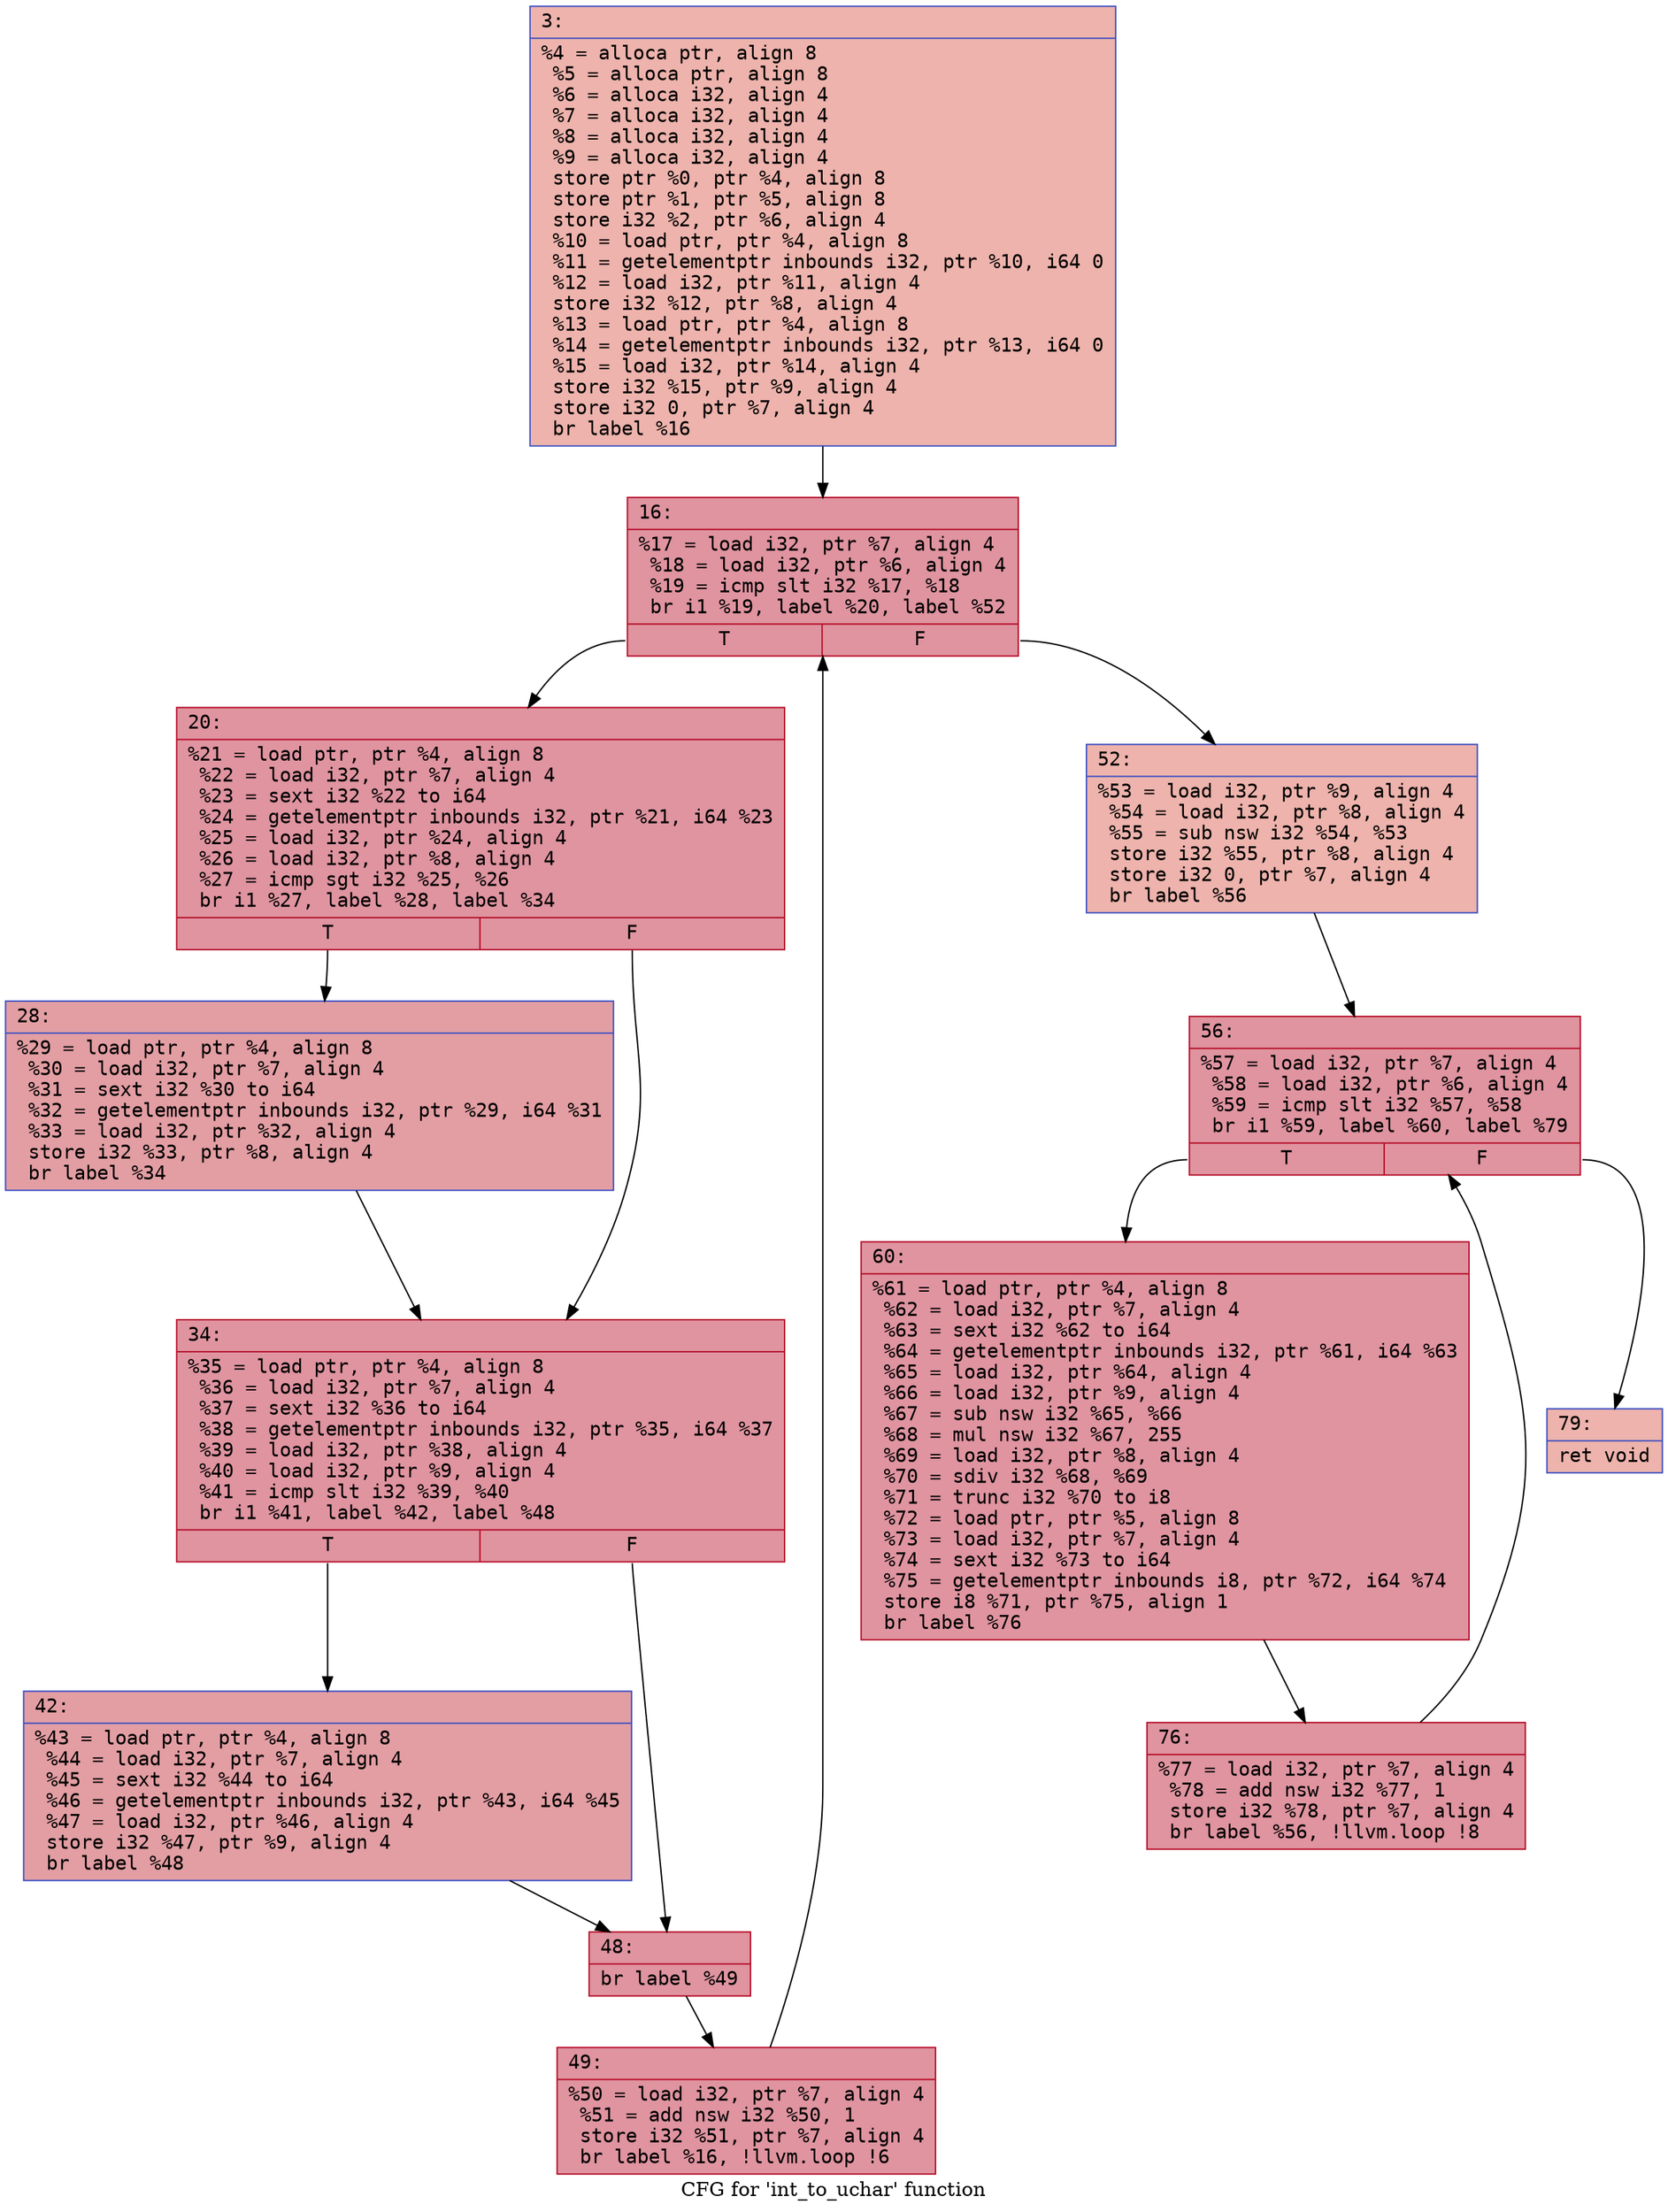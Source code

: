 digraph "CFG for 'int_to_uchar' function" {
	label="CFG for 'int_to_uchar' function";

	Node0x600002bc2df0 [shape=record,color="#3d50c3ff", style=filled, fillcolor="#d6524470" fontname="Courier",label="{3:\l|  %4 = alloca ptr, align 8\l  %5 = alloca ptr, align 8\l  %6 = alloca i32, align 4\l  %7 = alloca i32, align 4\l  %8 = alloca i32, align 4\l  %9 = alloca i32, align 4\l  store ptr %0, ptr %4, align 8\l  store ptr %1, ptr %5, align 8\l  store i32 %2, ptr %6, align 4\l  %10 = load ptr, ptr %4, align 8\l  %11 = getelementptr inbounds i32, ptr %10, i64 0\l  %12 = load i32, ptr %11, align 4\l  store i32 %12, ptr %8, align 4\l  %13 = load ptr, ptr %4, align 8\l  %14 = getelementptr inbounds i32, ptr %13, i64 0\l  %15 = load i32, ptr %14, align 4\l  store i32 %15, ptr %9, align 4\l  store i32 0, ptr %7, align 4\l  br label %16\l}"];
	Node0x600002bc2df0 -> Node0x600002bc2e40[tooltip="3 -> 16\nProbability 100.00%" ];
	Node0x600002bc2e40 [shape=record,color="#b70d28ff", style=filled, fillcolor="#b70d2870" fontname="Courier",label="{16:\l|  %17 = load i32, ptr %7, align 4\l  %18 = load i32, ptr %6, align 4\l  %19 = icmp slt i32 %17, %18\l  br i1 %19, label %20, label %52\l|{<s0>T|<s1>F}}"];
	Node0x600002bc2e40:s0 -> Node0x600002bc2e90[tooltip="16 -> 20\nProbability 96.88%" ];
	Node0x600002bc2e40:s1 -> Node0x600002bc3070[tooltip="16 -> 52\nProbability 3.12%" ];
	Node0x600002bc2e90 [shape=record,color="#b70d28ff", style=filled, fillcolor="#b70d2870" fontname="Courier",label="{20:\l|  %21 = load ptr, ptr %4, align 8\l  %22 = load i32, ptr %7, align 4\l  %23 = sext i32 %22 to i64\l  %24 = getelementptr inbounds i32, ptr %21, i64 %23\l  %25 = load i32, ptr %24, align 4\l  %26 = load i32, ptr %8, align 4\l  %27 = icmp sgt i32 %25, %26\l  br i1 %27, label %28, label %34\l|{<s0>T|<s1>F}}"];
	Node0x600002bc2e90:s0 -> Node0x600002bc2ee0[tooltip="20 -> 28\nProbability 50.00%" ];
	Node0x600002bc2e90:s1 -> Node0x600002bc2f30[tooltip="20 -> 34\nProbability 50.00%" ];
	Node0x600002bc2ee0 [shape=record,color="#3d50c3ff", style=filled, fillcolor="#be242e70" fontname="Courier",label="{28:\l|  %29 = load ptr, ptr %4, align 8\l  %30 = load i32, ptr %7, align 4\l  %31 = sext i32 %30 to i64\l  %32 = getelementptr inbounds i32, ptr %29, i64 %31\l  %33 = load i32, ptr %32, align 4\l  store i32 %33, ptr %8, align 4\l  br label %34\l}"];
	Node0x600002bc2ee0 -> Node0x600002bc2f30[tooltip="28 -> 34\nProbability 100.00%" ];
	Node0x600002bc2f30 [shape=record,color="#b70d28ff", style=filled, fillcolor="#b70d2870" fontname="Courier",label="{34:\l|  %35 = load ptr, ptr %4, align 8\l  %36 = load i32, ptr %7, align 4\l  %37 = sext i32 %36 to i64\l  %38 = getelementptr inbounds i32, ptr %35, i64 %37\l  %39 = load i32, ptr %38, align 4\l  %40 = load i32, ptr %9, align 4\l  %41 = icmp slt i32 %39, %40\l  br i1 %41, label %42, label %48\l|{<s0>T|<s1>F}}"];
	Node0x600002bc2f30:s0 -> Node0x600002bc2f80[tooltip="34 -> 42\nProbability 50.00%" ];
	Node0x600002bc2f30:s1 -> Node0x600002bc2fd0[tooltip="34 -> 48\nProbability 50.00%" ];
	Node0x600002bc2f80 [shape=record,color="#3d50c3ff", style=filled, fillcolor="#be242e70" fontname="Courier",label="{42:\l|  %43 = load ptr, ptr %4, align 8\l  %44 = load i32, ptr %7, align 4\l  %45 = sext i32 %44 to i64\l  %46 = getelementptr inbounds i32, ptr %43, i64 %45\l  %47 = load i32, ptr %46, align 4\l  store i32 %47, ptr %9, align 4\l  br label %48\l}"];
	Node0x600002bc2f80 -> Node0x600002bc2fd0[tooltip="42 -> 48\nProbability 100.00%" ];
	Node0x600002bc2fd0 [shape=record,color="#b70d28ff", style=filled, fillcolor="#b70d2870" fontname="Courier",label="{48:\l|  br label %49\l}"];
	Node0x600002bc2fd0 -> Node0x600002bc3020[tooltip="48 -> 49\nProbability 100.00%" ];
	Node0x600002bc3020 [shape=record,color="#b70d28ff", style=filled, fillcolor="#b70d2870" fontname="Courier",label="{49:\l|  %50 = load i32, ptr %7, align 4\l  %51 = add nsw i32 %50, 1\l  store i32 %51, ptr %7, align 4\l  br label %16, !llvm.loop !6\l}"];
	Node0x600002bc3020 -> Node0x600002bc2e40[tooltip="49 -> 16\nProbability 100.00%" ];
	Node0x600002bc3070 [shape=record,color="#3d50c3ff", style=filled, fillcolor="#d6524470" fontname="Courier",label="{52:\l|  %53 = load i32, ptr %9, align 4\l  %54 = load i32, ptr %8, align 4\l  %55 = sub nsw i32 %54, %53\l  store i32 %55, ptr %8, align 4\l  store i32 0, ptr %7, align 4\l  br label %56\l}"];
	Node0x600002bc3070 -> Node0x600002bc30c0[tooltip="52 -> 56\nProbability 100.00%" ];
	Node0x600002bc30c0 [shape=record,color="#b70d28ff", style=filled, fillcolor="#b70d2870" fontname="Courier",label="{56:\l|  %57 = load i32, ptr %7, align 4\l  %58 = load i32, ptr %6, align 4\l  %59 = icmp slt i32 %57, %58\l  br i1 %59, label %60, label %79\l|{<s0>T|<s1>F}}"];
	Node0x600002bc30c0:s0 -> Node0x600002bc3110[tooltip="56 -> 60\nProbability 96.88%" ];
	Node0x600002bc30c0:s1 -> Node0x600002bc31b0[tooltip="56 -> 79\nProbability 3.12%" ];
	Node0x600002bc3110 [shape=record,color="#b70d28ff", style=filled, fillcolor="#b70d2870" fontname="Courier",label="{60:\l|  %61 = load ptr, ptr %4, align 8\l  %62 = load i32, ptr %7, align 4\l  %63 = sext i32 %62 to i64\l  %64 = getelementptr inbounds i32, ptr %61, i64 %63\l  %65 = load i32, ptr %64, align 4\l  %66 = load i32, ptr %9, align 4\l  %67 = sub nsw i32 %65, %66\l  %68 = mul nsw i32 %67, 255\l  %69 = load i32, ptr %8, align 4\l  %70 = sdiv i32 %68, %69\l  %71 = trunc i32 %70 to i8\l  %72 = load ptr, ptr %5, align 8\l  %73 = load i32, ptr %7, align 4\l  %74 = sext i32 %73 to i64\l  %75 = getelementptr inbounds i8, ptr %72, i64 %74\l  store i8 %71, ptr %75, align 1\l  br label %76\l}"];
	Node0x600002bc3110 -> Node0x600002bc3160[tooltip="60 -> 76\nProbability 100.00%" ];
	Node0x600002bc3160 [shape=record,color="#b70d28ff", style=filled, fillcolor="#b70d2870" fontname="Courier",label="{76:\l|  %77 = load i32, ptr %7, align 4\l  %78 = add nsw i32 %77, 1\l  store i32 %78, ptr %7, align 4\l  br label %56, !llvm.loop !8\l}"];
	Node0x600002bc3160 -> Node0x600002bc30c0[tooltip="76 -> 56\nProbability 100.00%" ];
	Node0x600002bc31b0 [shape=record,color="#3d50c3ff", style=filled, fillcolor="#d6524470" fontname="Courier",label="{79:\l|  ret void\l}"];
}
